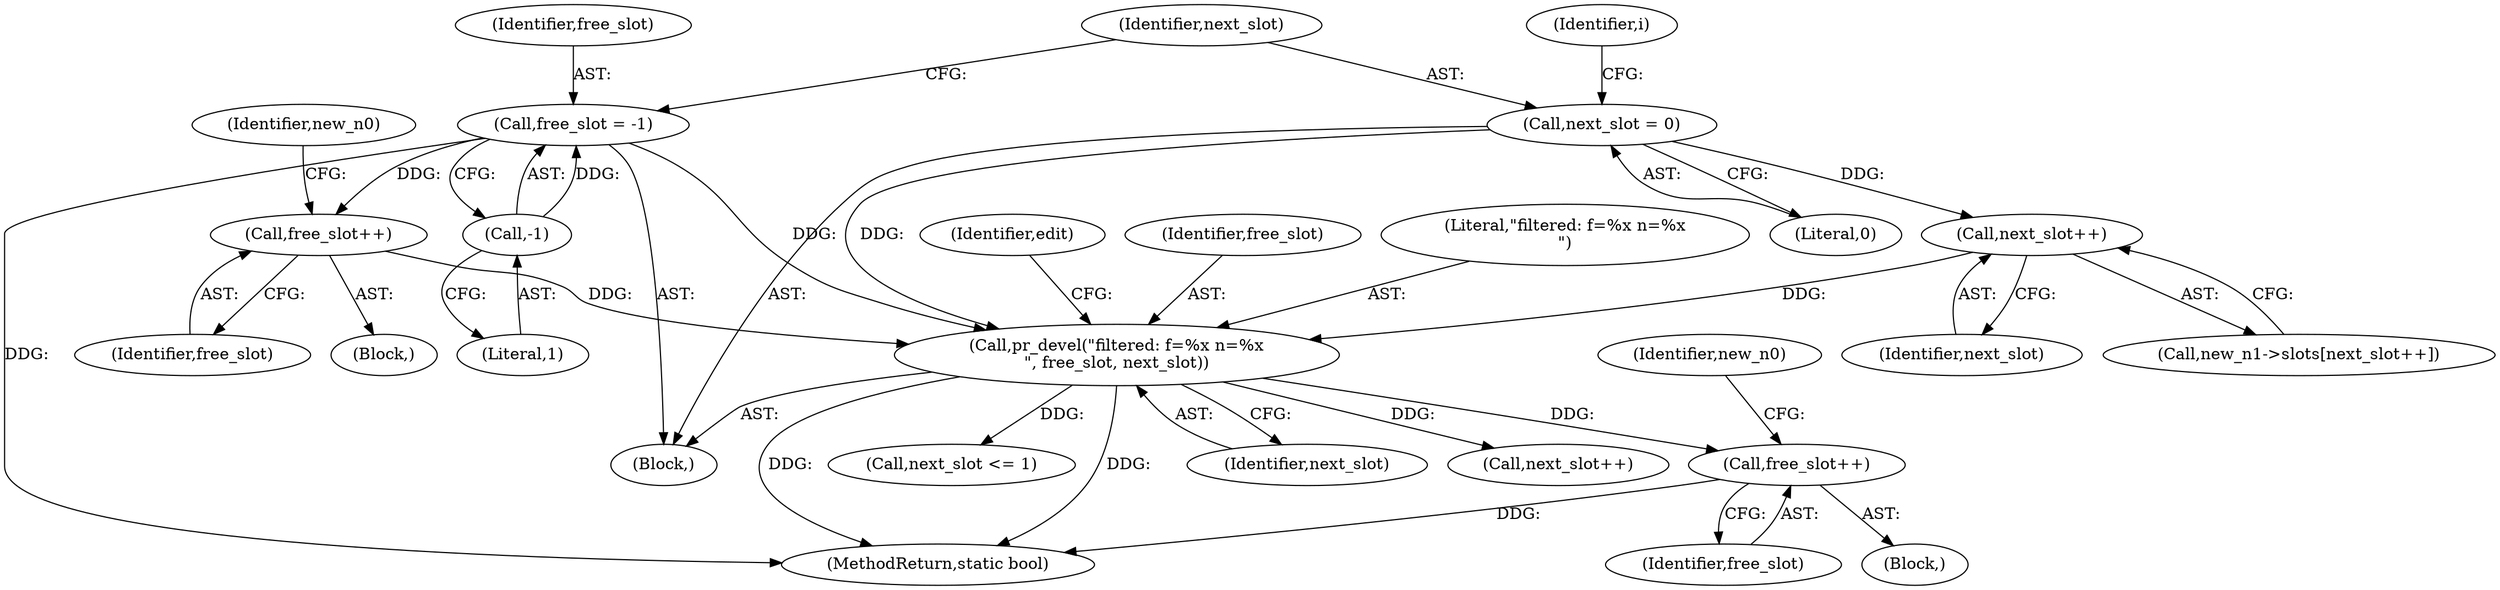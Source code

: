digraph "0_linux_ea6789980fdaa610d7eb63602c746bf6ec70cd2b@API" {
"1000676" [label="(Call,free_slot++)"];
"1000661" [label="(Call,pr_devel(\"filtered: f=%x n=%x\n\", free_slot, next_slot))"];
"1000587" [label="(Call,free_slot = -1)"];
"1000589" [label="(Call,-1)"];
"1000641" [label="(Call,free_slot++)"];
"1000626" [label="(Call,next_slot++)"];
"1000591" [label="(Call,next_slot = 0)"];
"1000677" [label="(Identifier,free_slot)"];
"1000711" [label="(Call,next_slot++)"];
"1000646" [label="(Identifier,new_n0)"];
"1000593" [label="(Literal,0)"];
"1000681" [label="(Identifier,new_n0)"];
"1000622" [label="(Call,new_n1->slots[next_slot++])"];
"1000627" [label="(Identifier,next_slot)"];
"1001112" [label="(MethodReturn,static bool)"];
"1000661" [label="(Call,pr_devel(\"filtered: f=%x n=%x\n\", free_slot, next_slot))"];
"1000719" [label="(Call,next_slot <= 1)"];
"1000596" [label="(Identifier,i)"];
"1000626" [label="(Call,next_slot++)"];
"1000589" [label="(Call,-1)"];
"1000591" [label="(Call,next_slot = 0)"];
"1000664" [label="(Identifier,next_slot)"];
"1000588" [label="(Identifier,free_slot)"];
"1000592" [label="(Identifier,next_slot)"];
"1000676" [label="(Call,free_slot++)"];
"1000587" [label="(Call,free_slot = -1)"];
"1000642" [label="(Identifier,free_slot)"];
"1000669" [label="(Identifier,edit)"];
"1000640" [label="(Block,)"];
"1000663" [label="(Identifier,free_slot)"];
"1000662" [label="(Literal,\"filtered: f=%x n=%x\n\")"];
"1000675" [label="(Block,)"];
"1000121" [label="(Block,)"];
"1000590" [label="(Literal,1)"];
"1000641" [label="(Call,free_slot++)"];
"1000676" -> "1000675"  [label="AST: "];
"1000676" -> "1000677"  [label="CFG: "];
"1000677" -> "1000676"  [label="AST: "];
"1000681" -> "1000676"  [label="CFG: "];
"1000676" -> "1001112"  [label="DDG: "];
"1000661" -> "1000676"  [label="DDG: "];
"1000661" -> "1000121"  [label="AST: "];
"1000661" -> "1000664"  [label="CFG: "];
"1000662" -> "1000661"  [label="AST: "];
"1000663" -> "1000661"  [label="AST: "];
"1000664" -> "1000661"  [label="AST: "];
"1000669" -> "1000661"  [label="CFG: "];
"1000661" -> "1001112"  [label="DDG: "];
"1000661" -> "1001112"  [label="DDG: "];
"1000587" -> "1000661"  [label="DDG: "];
"1000641" -> "1000661"  [label="DDG: "];
"1000626" -> "1000661"  [label="DDG: "];
"1000591" -> "1000661"  [label="DDG: "];
"1000661" -> "1000711"  [label="DDG: "];
"1000661" -> "1000719"  [label="DDG: "];
"1000587" -> "1000121"  [label="AST: "];
"1000587" -> "1000589"  [label="CFG: "];
"1000588" -> "1000587"  [label="AST: "];
"1000589" -> "1000587"  [label="AST: "];
"1000592" -> "1000587"  [label="CFG: "];
"1000587" -> "1001112"  [label="DDG: "];
"1000589" -> "1000587"  [label="DDG: "];
"1000587" -> "1000641"  [label="DDG: "];
"1000589" -> "1000590"  [label="CFG: "];
"1000590" -> "1000589"  [label="AST: "];
"1000641" -> "1000640"  [label="AST: "];
"1000641" -> "1000642"  [label="CFG: "];
"1000642" -> "1000641"  [label="AST: "];
"1000646" -> "1000641"  [label="CFG: "];
"1000626" -> "1000622"  [label="AST: "];
"1000626" -> "1000627"  [label="CFG: "];
"1000627" -> "1000626"  [label="AST: "];
"1000622" -> "1000626"  [label="CFG: "];
"1000591" -> "1000626"  [label="DDG: "];
"1000591" -> "1000121"  [label="AST: "];
"1000591" -> "1000593"  [label="CFG: "];
"1000592" -> "1000591"  [label="AST: "];
"1000593" -> "1000591"  [label="AST: "];
"1000596" -> "1000591"  [label="CFG: "];
}
